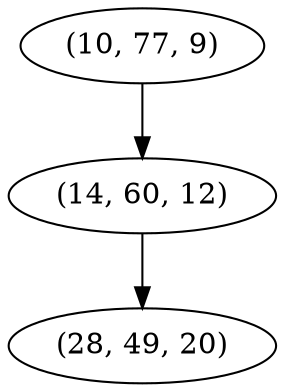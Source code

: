 digraph tree {
    "(10, 77, 9)";
    "(14, 60, 12)";
    "(28, 49, 20)";
    "(10, 77, 9)" -> "(14, 60, 12)";
    "(14, 60, 12)" -> "(28, 49, 20)";
}
